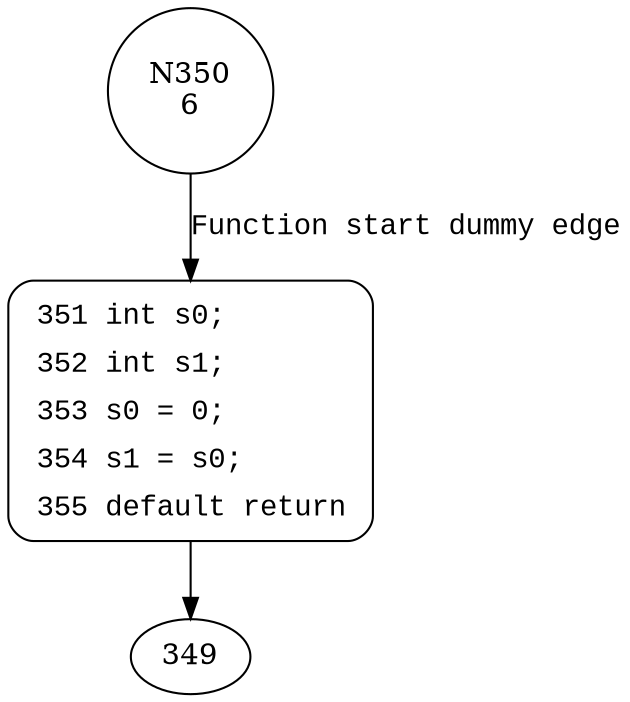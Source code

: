 digraph block274 {
350 [shape="circle" label="N350\n6"]
351 [shape="circle" label="N351\n5"]
351 [style="filled,bold" penwidth="1" fillcolor="white" fontname="Courier New" shape="Mrecord" label=<<table border="0" cellborder="0" cellpadding="3" bgcolor="white"><tr><td align="right">351</td><td align="left">int s0;</td></tr><tr><td align="right">352</td><td align="left">int s1;</td></tr><tr><td align="right">353</td><td align="left">s0 = 0;</td></tr><tr><td align="right">354</td><td align="left">s1 = s0;</td></tr><tr><td align="right">355</td><td align="left">default return</td></tr></table>>]
351 -> 349[label=""]
350 -> 351 [label="Function start dummy edge" fontname="Courier New"]
}